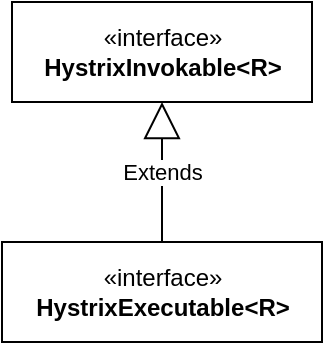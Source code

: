 <mxfile version="13.9.8" type="device" pages="4"><diagram id="1ofr_V0BHZDQ7xRZys2x" name="0 core"><mxGraphModel dx="1186" dy="595" grid="1" gridSize="10" guides="1" tooltips="1" connect="1" arrows="1" fold="1" page="1" pageScale="1" pageWidth="33000" pageHeight="46810" math="0" shadow="0"><root><mxCell id="fVa3IqsWoxT5RVFuy6Zl-0"/><mxCell id="fVa3IqsWoxT5RVFuy6Zl-1" parent="fVa3IqsWoxT5RVFuy6Zl-0"/><mxCell id="m0SrUKwDBbPJcAOAOZKD-0" value="«interface»&lt;br&gt;&lt;b&gt;HystrixInvokable&amp;lt;R&amp;gt;&lt;/b&gt;" style="html=1;" vertex="1" parent="fVa3IqsWoxT5RVFuy6Zl-1"><mxGeometry x="430" y="220" width="150" height="50" as="geometry"/></mxCell><mxCell id="m0SrUKwDBbPJcAOAOZKD-1" value="«interface»&lt;br&gt;&lt;b&gt;HystrixExecutable&amp;lt;R&amp;gt;&lt;/b&gt;" style="html=1;" vertex="1" parent="fVa3IqsWoxT5RVFuy6Zl-1"><mxGeometry x="425" y="340" width="160" height="50" as="geometry"/></mxCell><mxCell id="m0SrUKwDBbPJcAOAOZKD-2" value="Extends" style="endArrow=block;endSize=16;endFill=0;html=1;entryX=0.5;entryY=1;entryDx=0;entryDy=0;exitX=0.5;exitY=0;exitDx=0;exitDy=0;" edge="1" parent="fVa3IqsWoxT5RVFuy6Zl-1" source="m0SrUKwDBbPJcAOAOZKD-1" target="m0SrUKwDBbPJcAOAOZKD-0"><mxGeometry width="160" relative="1" as="geometry"><mxPoint x="520" y="340" as="sourcePoint"/><mxPoint x="680" y="340" as="targetPoint"/></mxGeometry></mxCell></root></mxGraphModel></diagram><diagram id="s51nbp4Auw1QytqGvib4" name="1 javanica"><mxGraphModel dx="1186" dy="595" grid="1" gridSize="10" guides="1" tooltips="1" connect="1" arrows="1" fold="1" page="1" pageScale="1" pageWidth="33000" pageHeight="46810" math="0" shadow="0"><root><mxCell id="0"/><mxCell id="1" parent="0"/><mxCell id="zJUfb3TirPPrcN69I5mi-1" value="«interface»&lt;br&gt;&lt;b&gt;@HystrixCommand&lt;/b&gt;" style="html=1;" vertex="1" parent="1"><mxGeometry x="370" y="110" width="120" height="50" as="geometry"/></mxCell><mxCell id="zJUfb3TirPPrcN69I5mi-2" value="«interface»&lt;br&gt;&lt;b&gt;@HystrixProperty&lt;/b&gt;" style="html=1;" vertex="1" parent="1"><mxGeometry x="370" y="210" width="120" height="50" as="geometry"/></mxCell><mxCell id="zJUfb3TirPPrcN69I5mi-3" value="«interface»&lt;br&gt;&lt;b&gt;@DefaultProperties&lt;/b&gt;" style="html=1;" vertex="1" parent="1"><mxGeometry x="365" y="330" width="130" height="50" as="geometry"/></mxCell></root></mxGraphModel></diagram><diagram id="QqMLfHck562neIuwE9Q3" name="2 serialization"><mxGraphModel dx="1186" dy="595" grid="1" gridSize="10" guides="1" tooltips="1" connect="1" arrows="1" fold="1" page="1" pageScale="1" pageWidth="33000" pageHeight="46810" math="0" shadow="0"><root><mxCell id="Jsu7d8SG6nZqnUZnhVsU-0"/><mxCell id="Jsu7d8SG6nZqnUZnhVsU-1" parent="Jsu7d8SG6nZqnUZnhVsU-0"/></root></mxGraphModel></diagram><diagram id="sqLvsnRVlnv0k6oQEYIu" name="3 metrics-event-stream"><mxGraphModel dx="1186" dy="595" grid="1" gridSize="10" guides="1" tooltips="1" connect="1" arrows="1" fold="1" page="1" pageScale="1" pageWidth="33000" pageHeight="46810" math="0" shadow="0"><root><mxCell id="uB0GSkbGC_Wxncxvomsb-0"/><mxCell id="uB0GSkbGC_Wxncxvomsb-1" parent="uB0GSkbGC_Wxncxvomsb-0"/></root></mxGraphModel></diagram></mxfile>